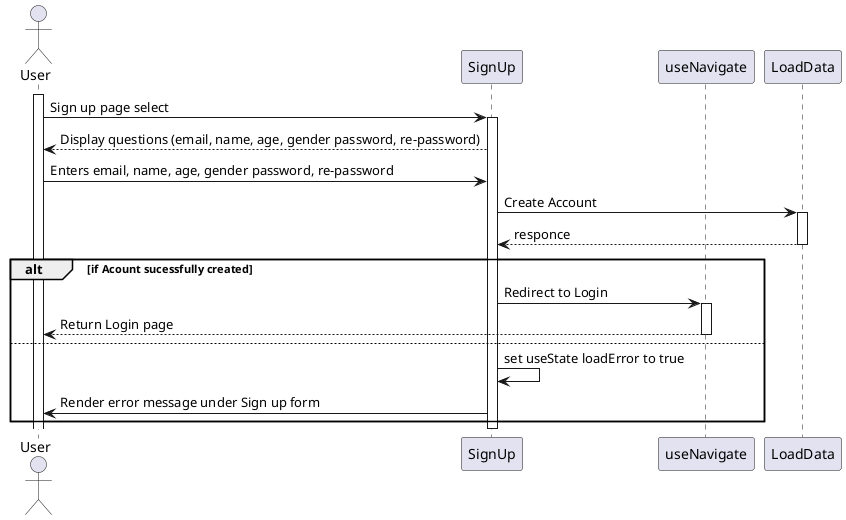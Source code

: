 @startuml SignUp

actor User
participant SignUp
participant useNavigate
participant LoadData



activate User
User->SignUp: Sign up page select
activate SignUp

SignUp --> User : Display questions (email, name, age, gender password, re-password)
User -> SignUp : Enters email, name, age, gender password, re-password
SignUp -> LoadData: Create Account
activate LoadData 
LoadData --> SignUp: responce
deactivate LoadData
alt if Acount sucessfully created
    SignUp -> useNavigate: Redirect to Login
    activate useNavigate
    useNavigate --> User: Return Login page
    deactivate useNavigate
else
   SignUp->SignUp: set useState loadError to true
   SignUp-> User: Render error message under Sign up form
end
deactivate SignUp


@enduml